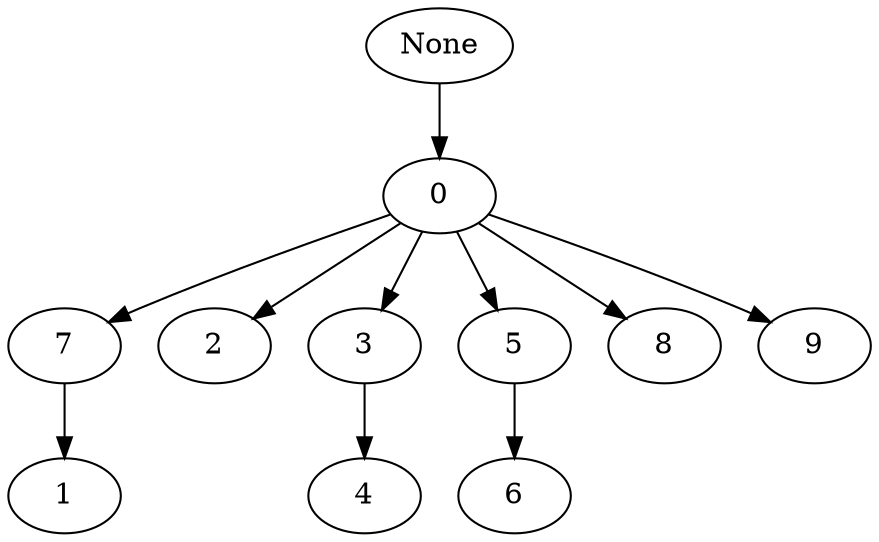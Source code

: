 digraph example{
None -> 0 [Label = "nodo_0 (0)"];
7 -> 1 [Label = "nodo_0 (292)"];
0 -> 2 [Label = "nodo_0 (277)"];
0 -> 3 [Label = "nodo_0 (116)"];
3 -> 4 [Label = "nodo_0 (242)"];
0 -> 5 [Label = "nodo_0 (137)"];
5 -> 6 [Label = "nodo_0 (248)"];
0 -> 7 [Label = "nodo_0 (165)"];
0 -> 8 [Label = "nodo_0 (163)"];
0 -> 9 [Label = "nodo_0 (188)"];
}
